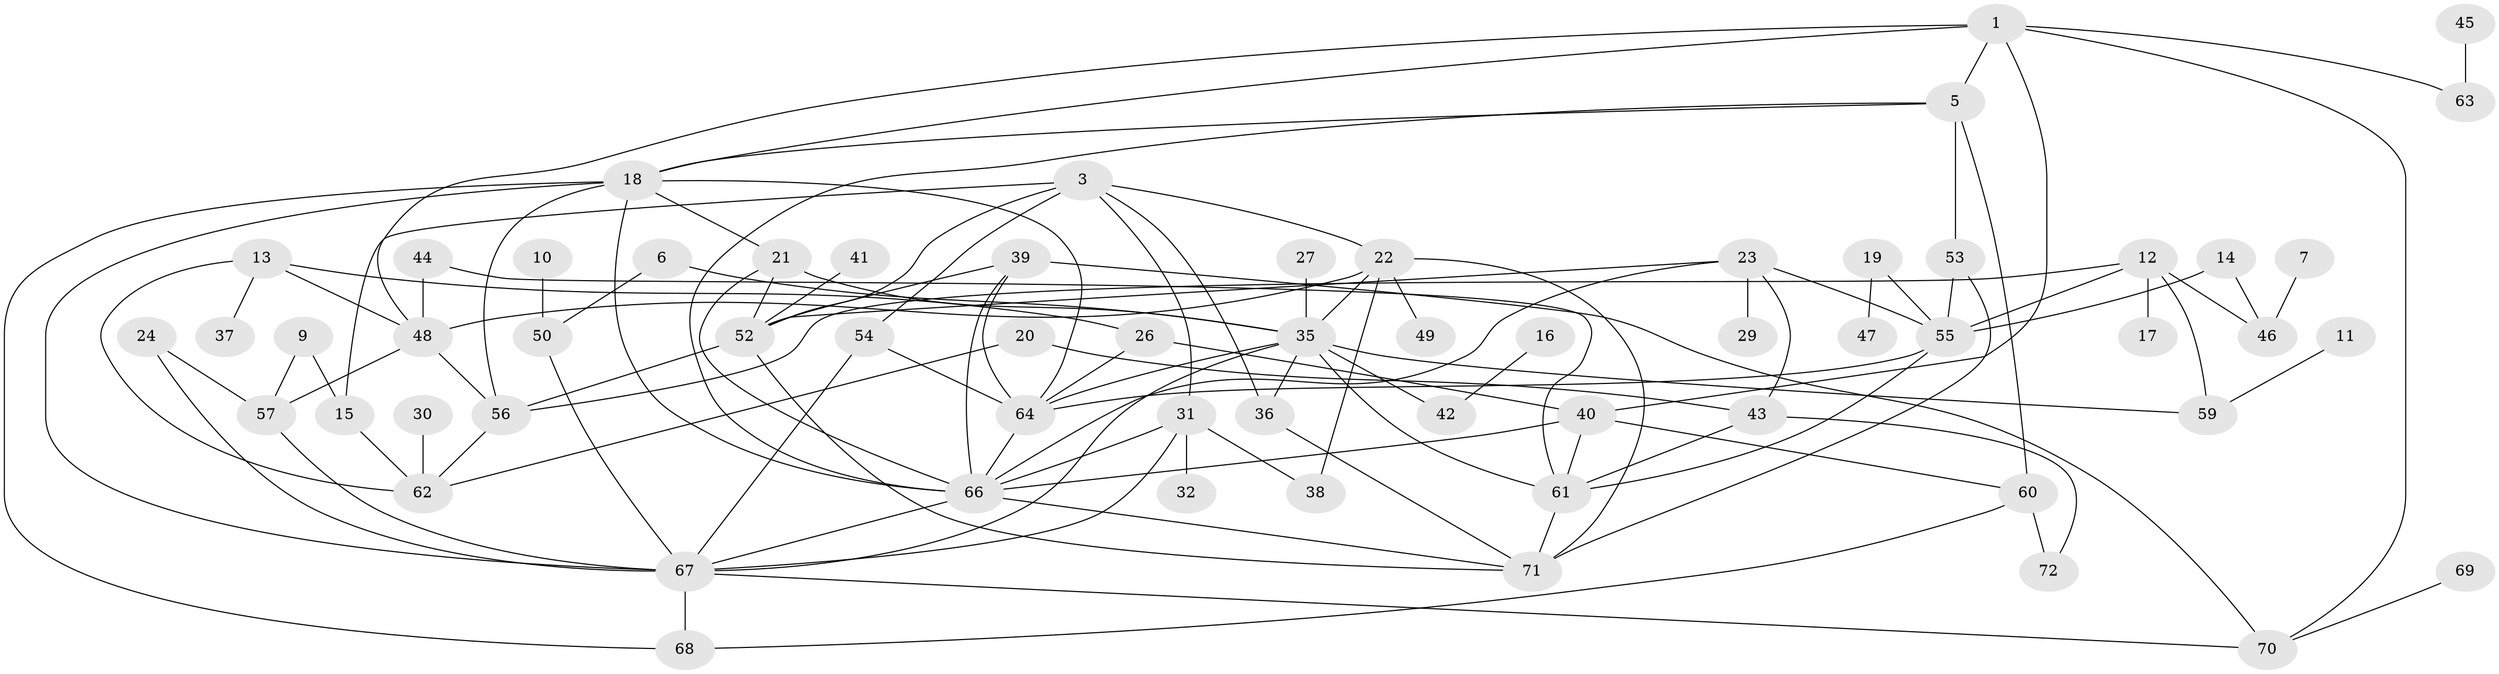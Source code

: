 // original degree distribution, {4: 0.1111111111111111, 3: 0.25, 2: 0.22916666666666666, 5: 0.06944444444444445, 1: 0.20833333333333334, 6: 0.05555555555555555, 0: 0.06944444444444445, 8: 0.006944444444444444}
// Generated by graph-tools (version 1.1) at 2025/49/03/09/25 03:49:08]
// undirected, 62 vertices, 111 edges
graph export_dot {
graph [start="1"]
  node [color=gray90,style=filled];
  1;
  3;
  5;
  6;
  7;
  9;
  10;
  11;
  12;
  13;
  14;
  15;
  16;
  17;
  18;
  19;
  20;
  21;
  22;
  23;
  24;
  26;
  27;
  29;
  30;
  31;
  32;
  35;
  36;
  37;
  38;
  39;
  40;
  41;
  42;
  43;
  44;
  45;
  46;
  47;
  48;
  49;
  50;
  52;
  53;
  54;
  55;
  56;
  57;
  59;
  60;
  61;
  62;
  63;
  64;
  66;
  67;
  68;
  69;
  70;
  71;
  72;
  1 -- 5 [weight=1.0];
  1 -- 18 [weight=1.0];
  1 -- 40 [weight=1.0];
  1 -- 48 [weight=1.0];
  1 -- 63 [weight=1.0];
  1 -- 70 [weight=1.0];
  3 -- 15 [weight=1.0];
  3 -- 22 [weight=1.0];
  3 -- 31 [weight=1.0];
  3 -- 36 [weight=1.0];
  3 -- 52 [weight=1.0];
  3 -- 54 [weight=1.0];
  5 -- 18 [weight=1.0];
  5 -- 53 [weight=1.0];
  5 -- 60 [weight=1.0];
  5 -- 66 [weight=1.0];
  6 -- 35 [weight=1.0];
  6 -- 50 [weight=1.0];
  7 -- 46 [weight=1.0];
  9 -- 15 [weight=1.0];
  9 -- 57 [weight=1.0];
  10 -- 50 [weight=1.0];
  11 -- 59 [weight=1.0];
  12 -- 17 [weight=1.0];
  12 -- 46 [weight=1.0];
  12 -- 55 [weight=1.0];
  12 -- 56 [weight=1.0];
  12 -- 59 [weight=1.0];
  13 -- 26 [weight=1.0];
  13 -- 37 [weight=1.0];
  13 -- 48 [weight=2.0];
  13 -- 62 [weight=1.0];
  14 -- 46 [weight=1.0];
  14 -- 55 [weight=1.0];
  15 -- 62 [weight=1.0];
  16 -- 42 [weight=1.0];
  18 -- 21 [weight=1.0];
  18 -- 56 [weight=1.0];
  18 -- 64 [weight=1.0];
  18 -- 66 [weight=1.0];
  18 -- 67 [weight=1.0];
  18 -- 68 [weight=1.0];
  19 -- 47 [weight=1.0];
  19 -- 55 [weight=1.0];
  20 -- 43 [weight=1.0];
  20 -- 62 [weight=1.0];
  21 -- 35 [weight=1.0];
  21 -- 52 [weight=1.0];
  21 -- 66 [weight=2.0];
  22 -- 35 [weight=1.0];
  22 -- 38 [weight=1.0];
  22 -- 48 [weight=1.0];
  22 -- 49 [weight=1.0];
  22 -- 71 [weight=1.0];
  23 -- 29 [weight=1.0];
  23 -- 43 [weight=1.0];
  23 -- 52 [weight=1.0];
  23 -- 55 [weight=1.0];
  23 -- 66 [weight=1.0];
  24 -- 57 [weight=1.0];
  24 -- 67 [weight=1.0];
  26 -- 40 [weight=1.0];
  26 -- 64 [weight=1.0];
  27 -- 35 [weight=1.0];
  30 -- 62 [weight=1.0];
  31 -- 32 [weight=1.0];
  31 -- 38 [weight=1.0];
  31 -- 66 [weight=2.0];
  31 -- 67 [weight=1.0];
  35 -- 36 [weight=1.0];
  35 -- 42 [weight=1.0];
  35 -- 59 [weight=1.0];
  35 -- 61 [weight=1.0];
  35 -- 64 [weight=1.0];
  35 -- 67 [weight=1.0];
  36 -- 71 [weight=1.0];
  39 -- 52 [weight=1.0];
  39 -- 64 [weight=1.0];
  39 -- 66 [weight=1.0];
  39 -- 70 [weight=1.0];
  40 -- 60 [weight=1.0];
  40 -- 61 [weight=1.0];
  40 -- 66 [weight=1.0];
  41 -- 52 [weight=1.0];
  43 -- 61 [weight=1.0];
  43 -- 72 [weight=1.0];
  44 -- 48 [weight=1.0];
  44 -- 61 [weight=1.0];
  45 -- 63 [weight=1.0];
  48 -- 56 [weight=1.0];
  48 -- 57 [weight=1.0];
  50 -- 67 [weight=1.0];
  52 -- 56 [weight=1.0];
  52 -- 71 [weight=1.0];
  53 -- 55 [weight=1.0];
  53 -- 71 [weight=1.0];
  54 -- 64 [weight=1.0];
  54 -- 67 [weight=1.0];
  55 -- 61 [weight=1.0];
  55 -- 64 [weight=1.0];
  56 -- 62 [weight=1.0];
  57 -- 67 [weight=1.0];
  60 -- 68 [weight=1.0];
  60 -- 72 [weight=1.0];
  61 -- 71 [weight=1.0];
  64 -- 66 [weight=1.0];
  66 -- 67 [weight=1.0];
  66 -- 71 [weight=1.0];
  67 -- 68 [weight=1.0];
  67 -- 70 [weight=1.0];
  69 -- 70 [weight=1.0];
}
